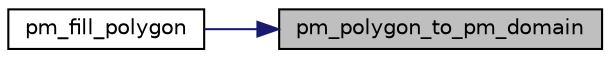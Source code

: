 digraph "pm_polygon_to_pm_domain"
{
 // INTERACTIVE_SVG=YES
 // LATEX_PDF_SIZE
  bgcolor="transparent";
  edge [fontname="Helvetica",fontsize="10",labelfontname="Helvetica",labelfontsize="10"];
  node [fontname="Helvetica",fontsize="10",shape=record];
  rankdir="RL";
  Node1 [label="pm_polygon_to_pm_domain",height=0.2,width=0.4,color="black", fillcolor="grey75", style="filled", fontcolor="black",tooltip=" "];
  Node1 -> Node2 [dir="back",color="midnightblue",fontsize="10",style="solid",fontname="Helvetica"];
  Node2 [label="pm_fill_polygon",height=0.2,width=0.4,color="black",URL="$d8/d26/group__PM__FUNCTION__GROUP.html#ga7a7b565844f7e71b71766338df9978ef",tooltip=" "];
}
